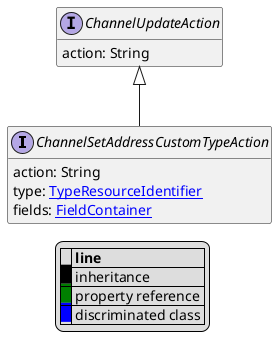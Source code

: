 @startuml

hide empty fields
hide empty methods
legend
|= |= line |
|<back:black>   </back>| inheritance |
|<back:green>   </back>| property reference |
|<back:blue>   </back>| discriminated class |
endlegend
interface ChannelSetAddressCustomTypeAction [[ChannelSetAddressCustomTypeAction.svg]] extends ChannelUpdateAction {
    action: String
    type: [[TypeResourceIdentifier.svg TypeResourceIdentifier]]
    fields: [[FieldContainer.svg FieldContainer]]
}
interface ChannelUpdateAction [[ChannelUpdateAction.svg]]  {
    action: String
}





@enduml
